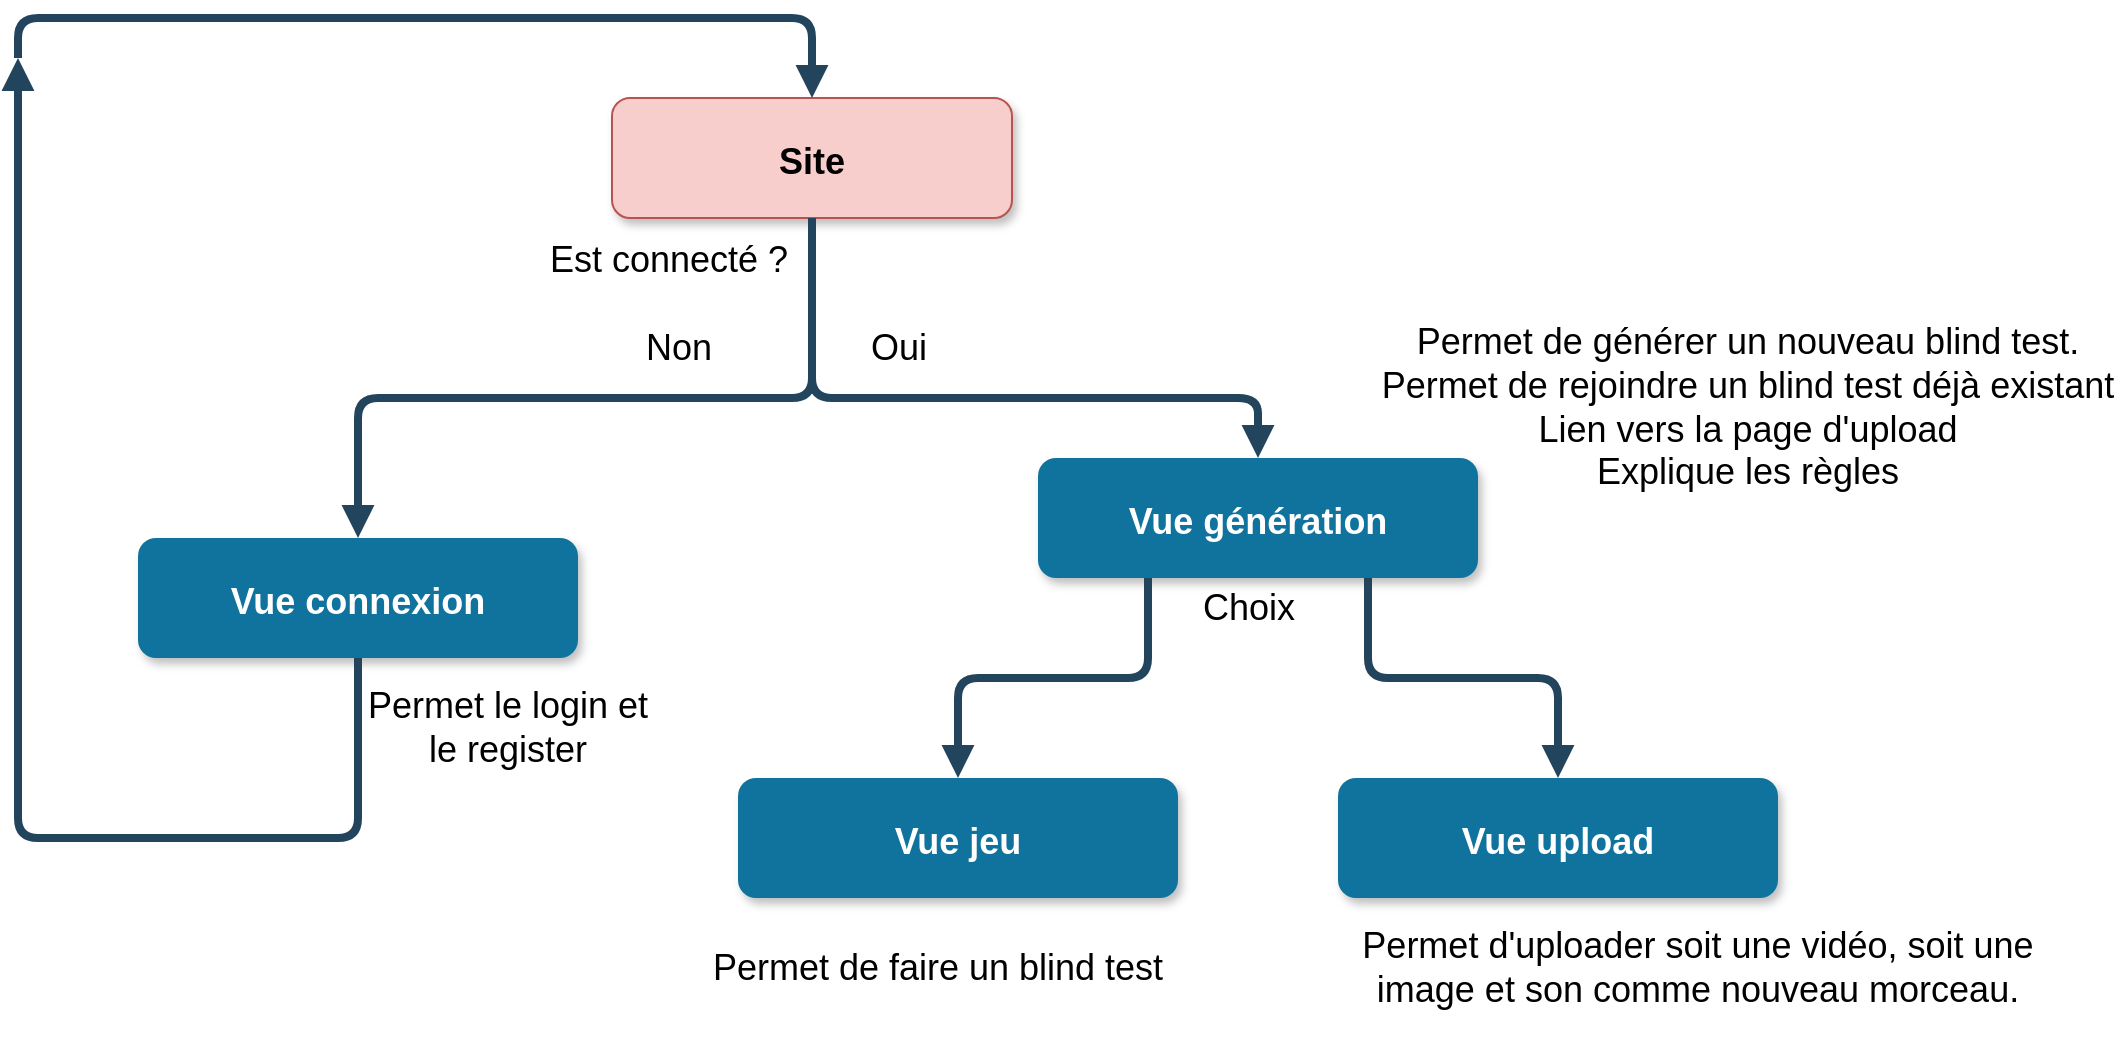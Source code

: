 <mxfile version="14.6.10"><diagram name="Page-1" id="97916047-d0de-89f5-080d-49f4d83e522f"><mxGraphModel dx="988" dy="891" grid="1" gridSize="10" guides="1" tooltips="1" connect="1" arrows="1" fold="1" page="1" pageScale="1.5" pageWidth="1169" pageHeight="827" background="#ffffff" math="0" shadow="0"><root><mxCell id="0"/><mxCell id="1" parent="0"/><mxCell id="2" value="Site" style="rounded=1;fillColor=#f8cecc;strokeColor=#b85450;shadow=1;fontStyle=1;fontSize=18;" parent="1" vertex="1"><mxGeometry x="677" y="200" width="200" height="60" as="geometry"/></mxCell><mxCell id="29" value="" style="edgeStyle=elbowEdgeStyle;elbow=vertical;strokeWidth=4;endArrow=block;endFill=1;fontStyle=1;strokeColor=#23445D;entryX=0.5;entryY=0;entryDx=0;entryDy=0;" parent="1" source="2" target="CSNmr6GvZPUpuBO1Qd1P-68" edge="1"><mxGeometry x="22" y="165.5" width="100" height="100" as="geometry"><mxPoint x="22" y="265.5" as="sourcePoint"/><mxPoint x="460" y="420" as="targetPoint"/><Array as="points"><mxPoint x="490" y="350"/><mxPoint x="620" y="350"/></Array></mxGeometry></mxCell><mxCell id="CSNmr6GvZPUpuBO1Qd1P-58" value="Vue génération" style="rounded=1;fillColor=#10739E;strokeColor=none;shadow=1;gradientColor=none;fontStyle=1;fontColor=#FFFFFF;fontSize=18;" parent="1" vertex="1"><mxGeometry x="890" y="380" width="220" height="60" as="geometry"/></mxCell><mxCell id="CSNmr6GvZPUpuBO1Qd1P-59" value="" style="edgeStyle=elbowEdgeStyle;elbow=vertical;strokeWidth=4;endArrow=block;endFill=1;fontStyle=1;strokeColor=#23445D;entryX=0.5;entryY=0;entryDx=0;entryDy=0;exitX=0.5;exitY=1;exitDx=0;exitDy=0;" parent="1" source="2" target="CSNmr6GvZPUpuBO1Qd1P-58" edge="1"><mxGeometry x="344" y="330" width="100" height="100" as="geometry"><mxPoint x="868" y="420" as="sourcePoint"/><mxPoint x="444" y="330" as="targetPoint"/><Array as="points"><mxPoint x="830" y="350"/></Array></mxGeometry></mxCell><mxCell id="CSNmr6GvZPUpuBO1Qd1P-62" value="Non" style="text;html=1;strokeColor=none;fillColor=none;align=center;verticalAlign=middle;rounded=0;fontSize=18;" parent="1" vertex="1"><mxGeometry x="680" y="310" width="60" height="30" as="geometry"/></mxCell><mxCell id="CSNmr6GvZPUpuBO1Qd1P-64" value="Oui" style="text;html=1;strokeColor=none;fillColor=none;align=center;verticalAlign=middle;rounded=0;fontSize=18;" parent="1" vertex="1"><mxGeometry x="790" y="310" width="60" height="30" as="geometry"/></mxCell><mxCell id="CSNmr6GvZPUpuBO1Qd1P-65" value="Est connecté ?" style="text;html=1;strokeColor=none;fillColor=none;align=center;verticalAlign=middle;rounded=0;fontSize=18;" parent="1" vertex="1"><mxGeometry x="640" y="265.5" width="130" height="30" as="geometry"/></mxCell><mxCell id="CSNmr6GvZPUpuBO1Qd1P-68" value="Vue connexion" style="rounded=1;fillColor=#10739E;strokeColor=none;shadow=1;gradientColor=none;fontStyle=1;fontColor=#FFFFFF;fontSize=18;" parent="1" vertex="1"><mxGeometry x="440" y="420" width="220" height="60" as="geometry"/></mxCell><mxCell id="CSNmr6GvZPUpuBO1Qd1P-70" value="" style="edgeStyle=elbowEdgeStyle;strokeWidth=4;endArrow=block;endFill=1;fontStyle=1;strokeColor=#23445D;exitX=0.5;exitY=1;exitDx=0;exitDy=0;elbow=vertical;" parent="1" source="CSNmr6GvZPUpuBO1Qd1P-68" edge="1"><mxGeometry x="-438" y="660" width="100" height="100" as="geometry"><mxPoint x="310.0" y="730" as="sourcePoint"/><mxPoint x="380" y="180" as="targetPoint"/><Array as="points"><mxPoint x="310" y="570"/><mxPoint x="260" y="810"/><mxPoint x="220" y="810"/><mxPoint x="140" y="120"/><mxPoint x="180" y="490"/><mxPoint x="180" y="380"/></Array></mxGeometry></mxCell><mxCell id="CSNmr6GvZPUpuBO1Qd1P-74" value="" style="edgeStyle=elbowEdgeStyle;strokeWidth=4;endArrow=block;endFill=1;fontStyle=1;strokeColor=#23445D;elbow=vertical;entryX=0.5;entryY=0;entryDx=0;entryDy=0;" parent="1" target="2" edge="1"><mxGeometry x="-428" y="670" width="100" height="100" as="geometry"><mxPoint x="380" y="180" as="sourcePoint"/><mxPoint x="750" y="180" as="targetPoint"/><Array as="points"><mxPoint x="600" y="160"/><mxPoint x="180" y="180"/><mxPoint x="270" y="820"/><mxPoint x="230" y="820"/><mxPoint x="150" y="130"/><mxPoint x="190" y="500"/><mxPoint x="190" y="390"/></Array></mxGeometry></mxCell><mxCell id="wqE3jNn_9UsiH7QAmFc8-29" value="Vue upload" style="rounded=1;fillColor=#10739E;strokeColor=none;shadow=1;gradientColor=none;fontStyle=1;fontColor=#FFFFFF;fontSize=18;" parent="1" vertex="1"><mxGeometry x="1040" y="540" width="220" height="60" as="geometry"/></mxCell><mxCell id="wqE3jNn_9UsiH7QAmFc8-30" value="" style="edgeStyle=elbowEdgeStyle;elbow=vertical;strokeWidth=4;endArrow=block;endFill=1;fontStyle=1;strokeColor=#23445D;entryX=0.5;entryY=0;entryDx=0;entryDy=0;exitX=0.75;exitY=1;exitDx=0;exitDy=0;" parent="1" source="CSNmr6GvZPUpuBO1Qd1P-58" target="wqE3jNn_9UsiH7QAmFc8-29" edge="1"><mxGeometry x="354" y="340" width="100" height="100" as="geometry"><mxPoint x="787" y="275.5" as="sourcePoint"/><mxPoint x="980" y="430" as="targetPoint"/><Array as="points"/></mxGeometry></mxCell><mxCell id="Ip90crN6pUXbl06NVe-E-29" value="Vue jeu" style="rounded=1;fillColor=#10739E;strokeColor=none;shadow=1;gradientColor=none;fontStyle=1;fontColor=#FFFFFF;fontSize=18;" parent="1" vertex="1"><mxGeometry x="740" y="540" width="220" height="60" as="geometry"/></mxCell><mxCell id="IrQJ7hg7C6jhl9bkvkwG-30" value="" style="edgeStyle=elbowEdgeStyle;elbow=vertical;strokeWidth=4;endArrow=block;endFill=1;fontStyle=1;strokeColor=#23445D;entryX=0.5;entryY=0;entryDx=0;entryDy=0;exitX=0.25;exitY=1;exitDx=0;exitDy=0;" parent="1" source="CSNmr6GvZPUpuBO1Qd1P-58" target="Ip90crN6pUXbl06NVe-E-29" edge="1"><mxGeometry x="364" y="350" width="100" height="100" as="geometry"><mxPoint x="1055" y="450" as="sourcePoint"/><mxPoint x="1290" y="580.0" as="targetPoint"/><Array as="points"/></mxGeometry></mxCell><mxCell id="IrQJ7hg7C6jhl9bkvkwG-31" value="&lt;div&gt;Permet de générer un nouveau blind test.&lt;/div&gt;&lt;div&gt;Permet de rejoindre un blind test déjà existant&lt;/div&gt;&lt;div&gt;Lien vers la page d'upload&lt;/div&gt;&lt;div&gt;Explique les règles&lt;br&gt;&lt;/div&gt;" style="text;html=1;strokeColor=none;fillColor=none;align=center;verticalAlign=middle;rounded=0;fontSize=18;whiteSpace=wrap;" parent="1" vertex="1"><mxGeometry x="1060" y="280" width="370" height="150" as="geometry"/></mxCell><mxCell id="IrQJ7hg7C6jhl9bkvkwG-32" value="Permet d'uploader soit une vidéo, soit une image et son comme nouveau morceau." style="text;html=1;strokeColor=none;fillColor=none;align=center;verticalAlign=middle;rounded=0;fontSize=18;whiteSpace=wrap;" parent="1" vertex="1"><mxGeometry x="1050" y="600" width="340" height="70" as="geometry"/></mxCell><mxCell id="IrQJ7hg7C6jhl9bkvkwG-33" value="Permet de faire un blind test" style="text;html=1;strokeColor=none;fillColor=none;align=center;verticalAlign=middle;rounded=0;fontSize=18;whiteSpace=wrap;" parent="1" vertex="1"><mxGeometry x="710" y="610" width="260" height="50" as="geometry"/></mxCell><mxCell id="IrQJ7hg7C6jhl9bkvkwG-34" value="Permet le login et le register" style="text;html=1;strokeColor=none;fillColor=none;align=center;verticalAlign=middle;rounded=0;fontSize=18;whiteSpace=wrap;" parent="1" vertex="1"><mxGeometry x="550" y="480" width="150" height="70" as="geometry"/></mxCell><mxCell id="IrQJ7hg7C6jhl9bkvkwG-35" value="&lt;div&gt;Choix&lt;/div&gt;" style="text;html=1;strokeColor=none;fillColor=none;align=center;verticalAlign=middle;rounded=0;fontSize=18;" parent="1" vertex="1"><mxGeometry x="930" y="440" width="130" height="30" as="geometry"/></mxCell></root></mxGraphModel></diagram></mxfile>